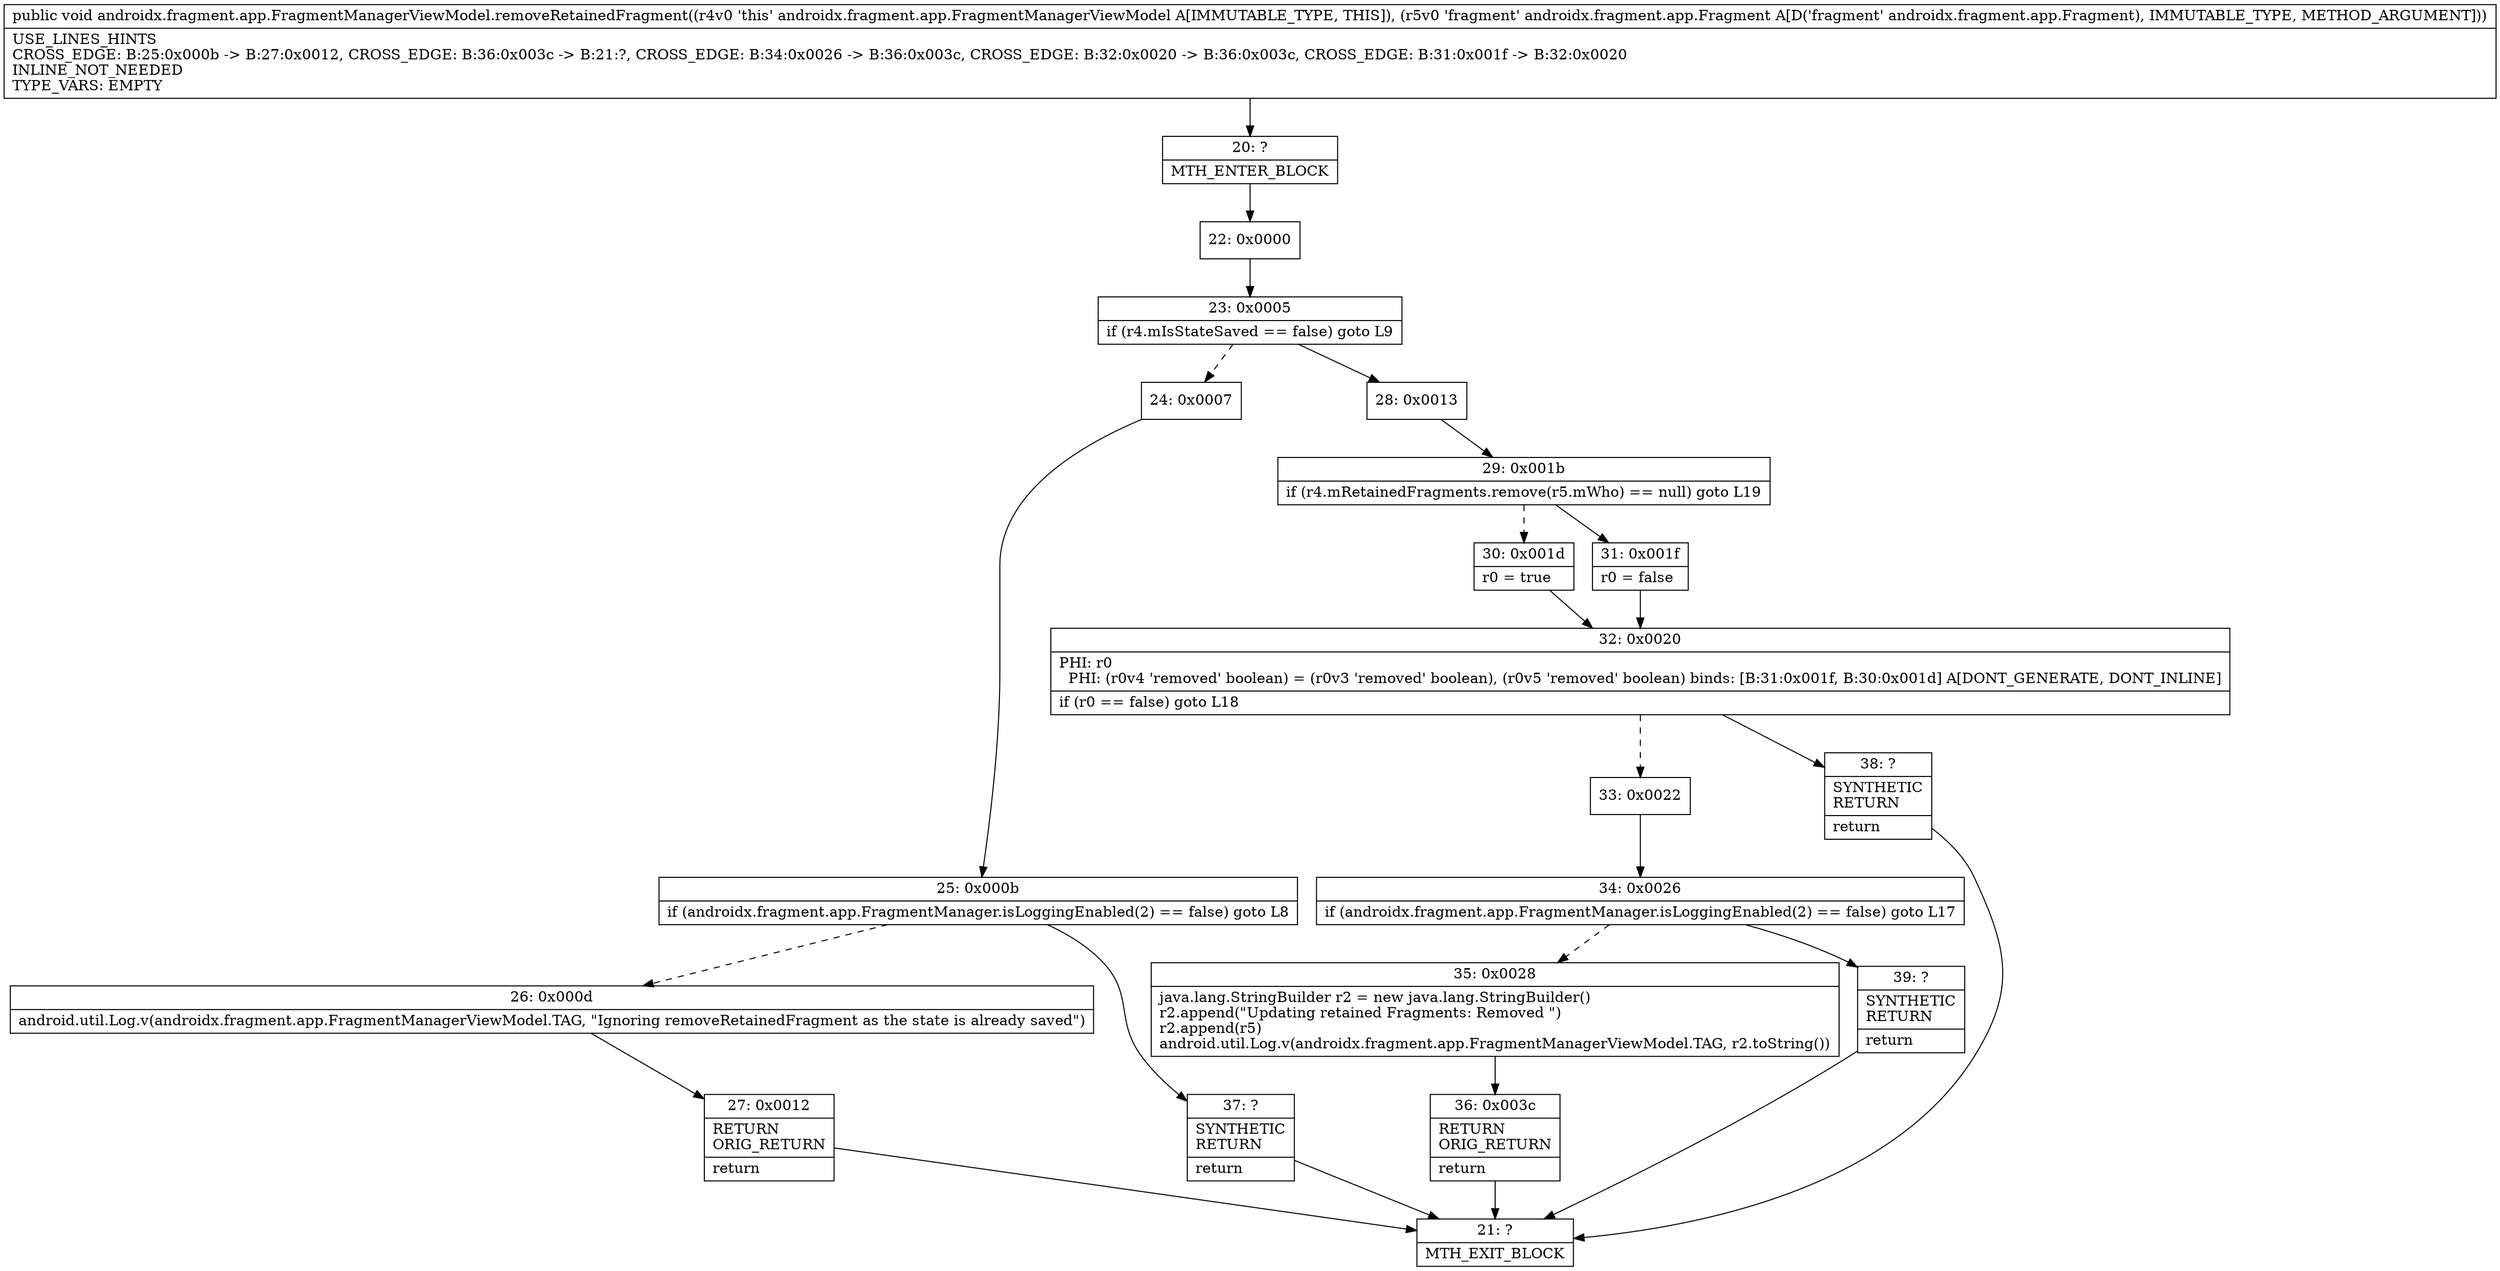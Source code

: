 digraph "CFG forandroidx.fragment.app.FragmentManagerViewModel.removeRetainedFragment(Landroidx\/fragment\/app\/Fragment;)V" {
Node_20 [shape=record,label="{20\:\ ?|MTH_ENTER_BLOCK\l}"];
Node_22 [shape=record,label="{22\:\ 0x0000}"];
Node_23 [shape=record,label="{23\:\ 0x0005|if (r4.mIsStateSaved == false) goto L9\l}"];
Node_24 [shape=record,label="{24\:\ 0x0007}"];
Node_25 [shape=record,label="{25\:\ 0x000b|if (androidx.fragment.app.FragmentManager.isLoggingEnabled(2) == false) goto L8\l}"];
Node_26 [shape=record,label="{26\:\ 0x000d|android.util.Log.v(androidx.fragment.app.FragmentManagerViewModel.TAG, \"Ignoring removeRetainedFragment as the state is already saved\")\l}"];
Node_27 [shape=record,label="{27\:\ 0x0012|RETURN\lORIG_RETURN\l|return\l}"];
Node_21 [shape=record,label="{21\:\ ?|MTH_EXIT_BLOCK\l}"];
Node_37 [shape=record,label="{37\:\ ?|SYNTHETIC\lRETURN\l|return\l}"];
Node_28 [shape=record,label="{28\:\ 0x0013}"];
Node_29 [shape=record,label="{29\:\ 0x001b|if (r4.mRetainedFragments.remove(r5.mWho) == null) goto L19\l}"];
Node_30 [shape=record,label="{30\:\ 0x001d|r0 = true\l}"];
Node_32 [shape=record,label="{32\:\ 0x0020|PHI: r0 \l  PHI: (r0v4 'removed' boolean) = (r0v3 'removed' boolean), (r0v5 'removed' boolean) binds: [B:31:0x001f, B:30:0x001d] A[DONT_GENERATE, DONT_INLINE]\l|if (r0 == false) goto L18\l}"];
Node_33 [shape=record,label="{33\:\ 0x0022}"];
Node_34 [shape=record,label="{34\:\ 0x0026|if (androidx.fragment.app.FragmentManager.isLoggingEnabled(2) == false) goto L17\l}"];
Node_35 [shape=record,label="{35\:\ 0x0028|java.lang.StringBuilder r2 = new java.lang.StringBuilder()\lr2.append(\"Updating retained Fragments: Removed \")\lr2.append(r5)\landroid.util.Log.v(androidx.fragment.app.FragmentManagerViewModel.TAG, r2.toString())\l}"];
Node_36 [shape=record,label="{36\:\ 0x003c|RETURN\lORIG_RETURN\l|return\l}"];
Node_39 [shape=record,label="{39\:\ ?|SYNTHETIC\lRETURN\l|return\l}"];
Node_38 [shape=record,label="{38\:\ ?|SYNTHETIC\lRETURN\l|return\l}"];
Node_31 [shape=record,label="{31\:\ 0x001f|r0 = false\l}"];
MethodNode[shape=record,label="{public void androidx.fragment.app.FragmentManagerViewModel.removeRetainedFragment((r4v0 'this' androidx.fragment.app.FragmentManagerViewModel A[IMMUTABLE_TYPE, THIS]), (r5v0 'fragment' androidx.fragment.app.Fragment A[D('fragment' androidx.fragment.app.Fragment), IMMUTABLE_TYPE, METHOD_ARGUMENT]))  | USE_LINES_HINTS\lCROSS_EDGE: B:25:0x000b \-\> B:27:0x0012, CROSS_EDGE: B:36:0x003c \-\> B:21:?, CROSS_EDGE: B:34:0x0026 \-\> B:36:0x003c, CROSS_EDGE: B:32:0x0020 \-\> B:36:0x003c, CROSS_EDGE: B:31:0x001f \-\> B:32:0x0020\lINLINE_NOT_NEEDED\lTYPE_VARS: EMPTY\l}"];
MethodNode -> Node_20;Node_20 -> Node_22;
Node_22 -> Node_23;
Node_23 -> Node_24[style=dashed];
Node_23 -> Node_28;
Node_24 -> Node_25;
Node_25 -> Node_26[style=dashed];
Node_25 -> Node_37;
Node_26 -> Node_27;
Node_27 -> Node_21;
Node_37 -> Node_21;
Node_28 -> Node_29;
Node_29 -> Node_30[style=dashed];
Node_29 -> Node_31;
Node_30 -> Node_32;
Node_32 -> Node_33[style=dashed];
Node_32 -> Node_38;
Node_33 -> Node_34;
Node_34 -> Node_35[style=dashed];
Node_34 -> Node_39;
Node_35 -> Node_36;
Node_36 -> Node_21;
Node_39 -> Node_21;
Node_38 -> Node_21;
Node_31 -> Node_32;
}


